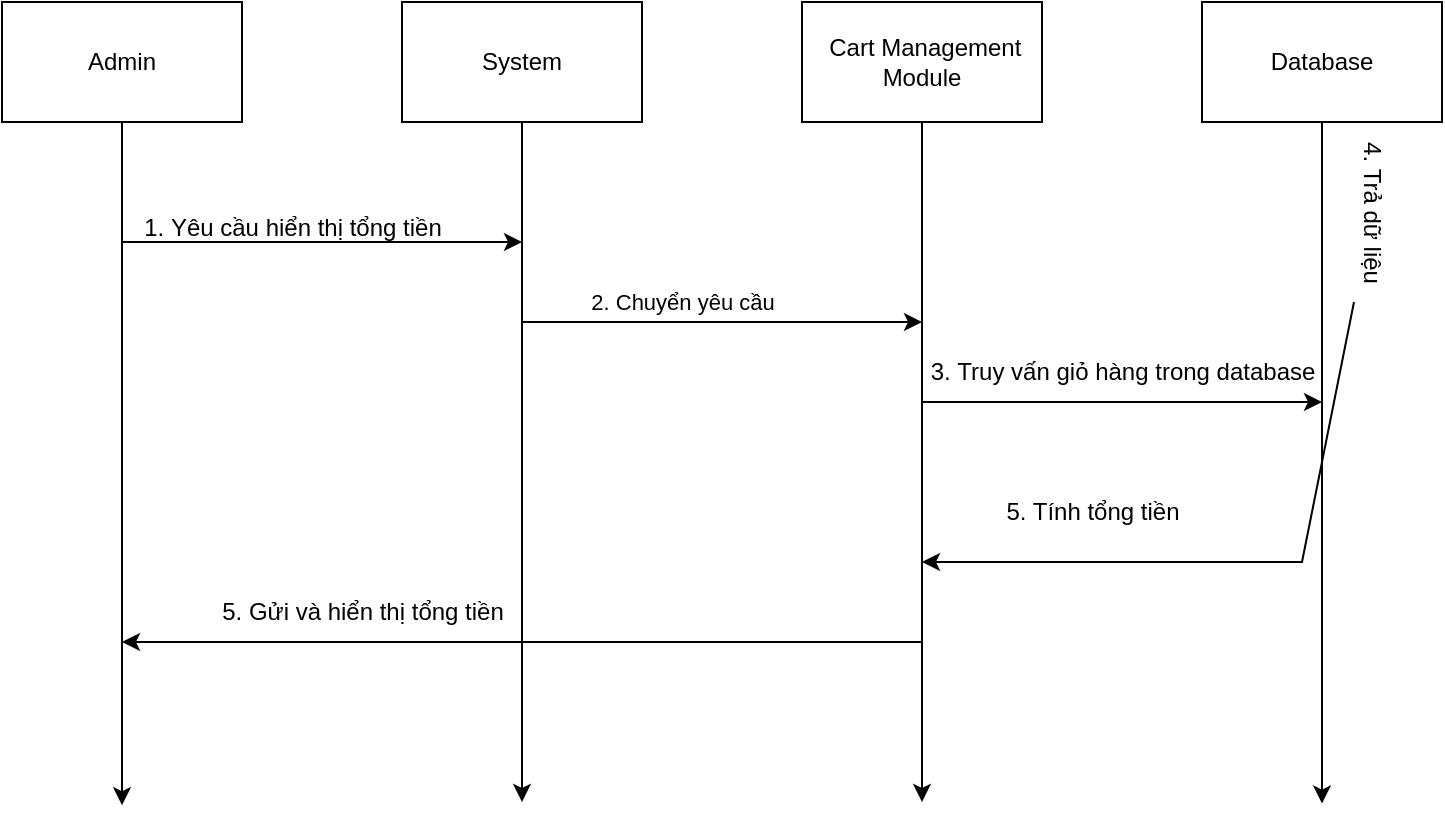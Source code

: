 <mxfile version="26.2.15">
  <diagram name="Trang-1" id="E5V4L3Z1IngZFih8swPx">
    <mxGraphModel dx="1281" dy="561" grid="1" gridSize="10" guides="1" tooltips="1" connect="1" arrows="1" fold="1" page="1" pageScale="1" pageWidth="827" pageHeight="1169" math="0" shadow="0">
      <root>
        <mxCell id="0" />
        <mxCell id="1" parent="0" />
        <mxCell id="ekFp8hZtKBu9oCPxbEhQ-5" style="edgeStyle=orthogonalEdgeStyle;rounded=0;orthogonalLoop=1;jettySize=auto;html=1;" edge="1" parent="1" source="ekFp8hZtKBu9oCPxbEhQ-1">
          <mxGeometry relative="1" as="geometry">
            <mxPoint x="100" y="441.6" as="targetPoint" />
          </mxGeometry>
        </mxCell>
        <mxCell id="ekFp8hZtKBu9oCPxbEhQ-1" value="Admin" style="rounded=0;whiteSpace=wrap;html=1;" vertex="1" parent="1">
          <mxGeometry x="40" y="40" width="120" height="60" as="geometry" />
        </mxCell>
        <mxCell id="ekFp8hZtKBu9oCPxbEhQ-6" style="edgeStyle=orthogonalEdgeStyle;rounded=0;orthogonalLoop=1;jettySize=auto;html=1;" edge="1" parent="1" source="ekFp8hZtKBu9oCPxbEhQ-2">
          <mxGeometry relative="1" as="geometry">
            <mxPoint x="300" y="440" as="targetPoint" />
          </mxGeometry>
        </mxCell>
        <mxCell id="ekFp8hZtKBu9oCPxbEhQ-2" value="System" style="rounded=0;whiteSpace=wrap;html=1;" vertex="1" parent="1">
          <mxGeometry x="240" y="40" width="120" height="60" as="geometry" />
        </mxCell>
        <mxCell id="ekFp8hZtKBu9oCPxbEhQ-7" style="edgeStyle=orthogonalEdgeStyle;rounded=0;orthogonalLoop=1;jettySize=auto;html=1;" edge="1" parent="1" source="ekFp8hZtKBu9oCPxbEhQ-3">
          <mxGeometry relative="1" as="geometry">
            <mxPoint x="500" y="440" as="targetPoint" />
          </mxGeometry>
        </mxCell>
        <mxCell id="ekFp8hZtKBu9oCPxbEhQ-3" value="&amp;nbsp;Cart Management Module" style="rounded=0;whiteSpace=wrap;html=1;" vertex="1" parent="1">
          <mxGeometry x="440" y="40" width="120" height="60" as="geometry" />
        </mxCell>
        <mxCell id="ekFp8hZtKBu9oCPxbEhQ-8" style="edgeStyle=orthogonalEdgeStyle;rounded=0;orthogonalLoop=1;jettySize=auto;html=1;" edge="1" parent="1" source="ekFp8hZtKBu9oCPxbEhQ-4">
          <mxGeometry relative="1" as="geometry">
            <mxPoint x="700" y="440.8" as="targetPoint" />
          </mxGeometry>
        </mxCell>
        <mxCell id="ekFp8hZtKBu9oCPxbEhQ-4" value="Database" style="rounded=0;whiteSpace=wrap;html=1;" vertex="1" parent="1">
          <mxGeometry x="640" y="40" width="120" height="60" as="geometry" />
        </mxCell>
        <mxCell id="ekFp8hZtKBu9oCPxbEhQ-9" value="" style="endArrow=classic;html=1;rounded=0;" edge="1" parent="1">
          <mxGeometry width="50" height="50" relative="1" as="geometry">
            <mxPoint x="100" y="160" as="sourcePoint" />
            <mxPoint x="300" y="160" as="targetPoint" />
          </mxGeometry>
        </mxCell>
        <mxCell id="ekFp8hZtKBu9oCPxbEhQ-10" value="" style="endArrow=classic;html=1;rounded=0;" edge="1" parent="1">
          <mxGeometry width="50" height="50" relative="1" as="geometry">
            <mxPoint x="300" y="200" as="sourcePoint" />
            <mxPoint x="500" y="200" as="targetPoint" />
          </mxGeometry>
        </mxCell>
        <mxCell id="ekFp8hZtKBu9oCPxbEhQ-13" value="2. Chuyển yêu cầu" style="edgeLabel;html=1;align=center;verticalAlign=middle;resizable=0;points=[];" vertex="1" connectable="0" parent="ekFp8hZtKBu9oCPxbEhQ-10">
          <mxGeometry x="-0.392" y="4" relative="1" as="geometry">
            <mxPoint x="19" y="-6" as="offset" />
          </mxGeometry>
        </mxCell>
        <mxCell id="ekFp8hZtKBu9oCPxbEhQ-11" value="" style="endArrow=classic;html=1;rounded=0;" edge="1" parent="1">
          <mxGeometry width="50" height="50" relative="1" as="geometry">
            <mxPoint x="500" y="240" as="sourcePoint" />
            <mxPoint x="700" y="240" as="targetPoint" />
          </mxGeometry>
        </mxCell>
        <mxCell id="ekFp8hZtKBu9oCPxbEhQ-12" value="1.&amp;nbsp;Yêu cầu hiển thị tổng tiền" style="text;html=1;align=center;verticalAlign=middle;resizable=0;points=[];autosize=1;strokeColor=none;fillColor=none;" vertex="1" parent="1">
          <mxGeometry x="100" y="138" width="170" height="30" as="geometry" />
        </mxCell>
        <mxCell id="ekFp8hZtKBu9oCPxbEhQ-14" value="3.&amp;nbsp;Truy vấn giỏ hàng trong database" style="text;html=1;align=center;verticalAlign=middle;resizable=0;points=[];autosize=1;strokeColor=none;fillColor=none;" vertex="1" parent="1">
          <mxGeometry x="490" y="210" width="220" height="30" as="geometry" />
        </mxCell>
        <mxCell id="ekFp8hZtKBu9oCPxbEhQ-16" style="edgeStyle=orthogonalEdgeStyle;rounded=0;orthogonalLoop=1;jettySize=auto;html=1;" edge="1" parent="1" source="ekFp8hZtKBu9oCPxbEhQ-15">
          <mxGeometry relative="1" as="geometry">
            <mxPoint x="500" y="320" as="targetPoint" />
            <mxPoint x="690" y="290" as="sourcePoint" />
            <Array as="points">
              <mxPoint x="690" y="320" />
              <mxPoint x="500" y="320" />
            </Array>
          </mxGeometry>
        </mxCell>
        <mxCell id="ekFp8hZtKBu9oCPxbEhQ-15" value="4.&amp;nbsp;Trả dữ liệu" style="text;html=1;align=center;verticalAlign=middle;resizable=0;points=[];autosize=1;strokeColor=none;fillColor=none;rotation=90;" vertex="1" parent="1">
          <mxGeometry x="680" y="130" width="90" height="30" as="geometry" />
        </mxCell>
        <mxCell id="ekFp8hZtKBu9oCPxbEhQ-17" value="5. Tính tổng tiền" style="text;html=1;align=center;verticalAlign=middle;resizable=0;points=[];autosize=1;strokeColor=none;fillColor=none;" vertex="1" parent="1">
          <mxGeometry x="530" y="280" width="110" height="30" as="geometry" />
        </mxCell>
        <mxCell id="ekFp8hZtKBu9oCPxbEhQ-18" value="" style="endArrow=classic;html=1;rounded=0;" edge="1" parent="1">
          <mxGeometry width="50" height="50" relative="1" as="geometry">
            <mxPoint x="500" y="360" as="sourcePoint" />
            <mxPoint x="100" y="360" as="targetPoint" />
          </mxGeometry>
        </mxCell>
        <mxCell id="ekFp8hZtKBu9oCPxbEhQ-19" value="5. Gửi và hiển thị tổng tiền" style="text;html=1;align=center;verticalAlign=middle;resizable=0;points=[];autosize=1;strokeColor=none;fillColor=none;" vertex="1" parent="1">
          <mxGeometry x="140" y="330" width="160" height="30" as="geometry" />
        </mxCell>
      </root>
    </mxGraphModel>
  </diagram>
</mxfile>
